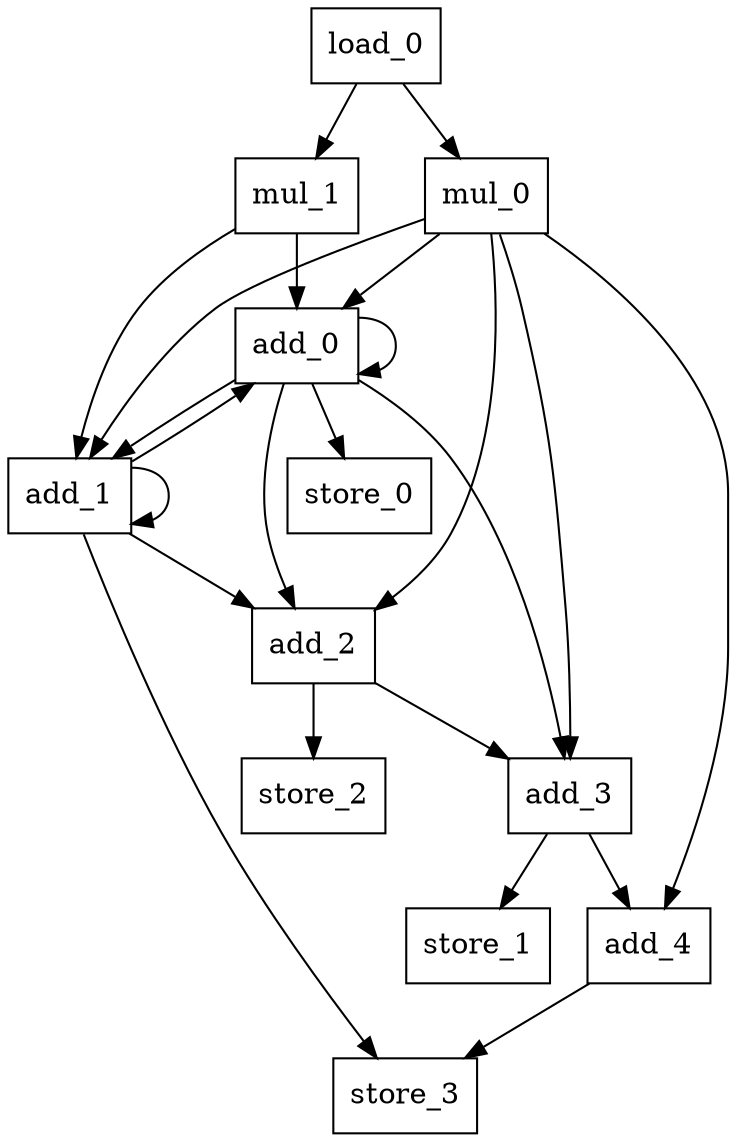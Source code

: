 digraph G{
	add_0[label="add_0";shape=rectangle];
	add_1[label="add_1";shape=rectangle];
	add_2[label="add_2";shape=rectangle];
	add_3[label="add_3";shape=rectangle];
	add_4[label="add_4";shape=rectangle];
	mul_0[label="mul_0";shape=rectangle];
	mul_1[label="mul_1";shape=rectangle];
	load_0[label="load_0";shape=rectangle];
	store_0[label="store_0";shape=rectangle];
	store_1[label="store_1";shape=rectangle];
	store_2[label="store_2";shape=rectangle];
	store_3[label="store_3";shape=rectangle];
add_0->add_0;
add_0->add_1;
add_0->add_2;
add_0->add_3;
add_0->store_0;
add_1->add_0;
add_1->add_1;
add_1->add_2;
add_1->store_3;
add_2->add_3;
add_2->store_2;
add_3->add_4;
add_3->store_1;
add_4->store_3;
load_0->mul_0;
load_0->mul_1;
mul_0->add_0;
mul_0->add_1;
mul_0->add_2;
mul_0->add_3;
mul_0->add_4;
mul_1->add_0;
mul_1->add_1;
}
